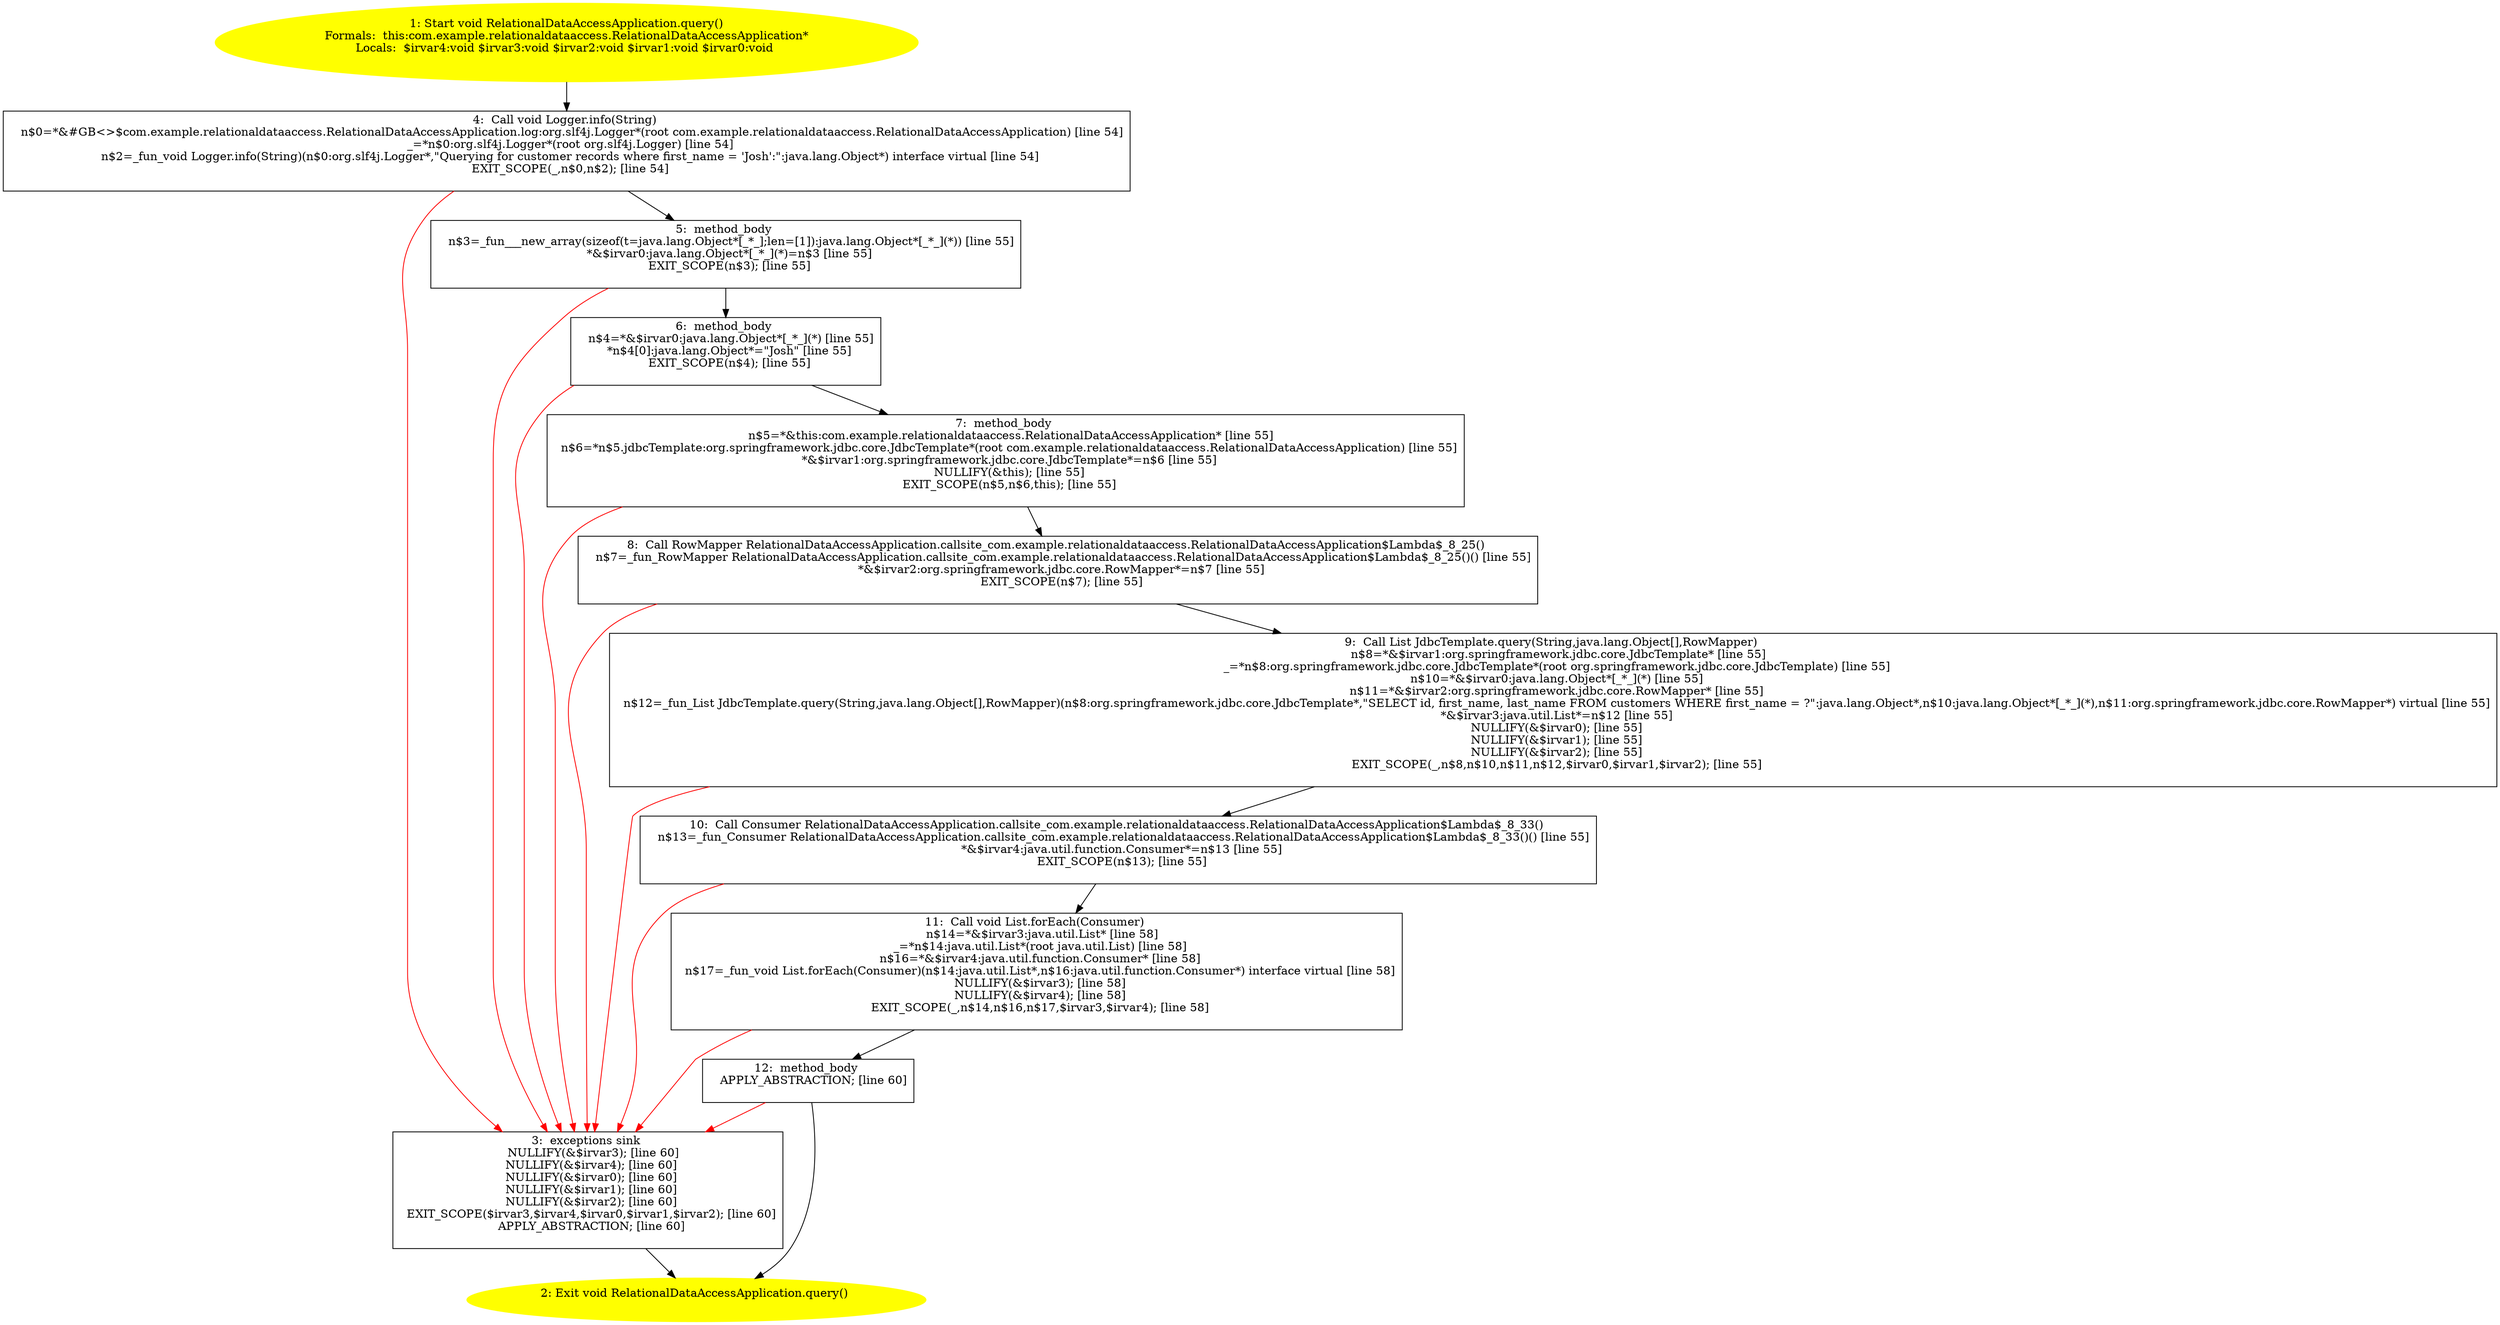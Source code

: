 /* @generated */
digraph cfg {
"com.example.relationaldataaccess.RelationalDataAccessApplication.query():void.780d16deb258fbfd4e681db10ee36ba5_1" [label="1: Start void RelationalDataAccessApplication.query()\nFormals:  this:com.example.relationaldataaccess.RelationalDataAccessApplication*\nLocals:  $irvar4:void $irvar3:void $irvar2:void $irvar1:void $irvar0:void \n  " color=yellow style=filled]
	

	 "com.example.relationaldataaccess.RelationalDataAccessApplication.query():void.780d16deb258fbfd4e681db10ee36ba5_1" -> "com.example.relationaldataaccess.RelationalDataAccessApplication.query():void.780d16deb258fbfd4e681db10ee36ba5_4" ;
"com.example.relationaldataaccess.RelationalDataAccessApplication.query():void.780d16deb258fbfd4e681db10ee36ba5_2" [label="2: Exit void RelationalDataAccessApplication.query() \n  " color=yellow style=filled]
	

"com.example.relationaldataaccess.RelationalDataAccessApplication.query():void.780d16deb258fbfd4e681db10ee36ba5_3" [label="3:  exceptions sink \n   NULLIFY(&$irvar3); [line 60]\n  NULLIFY(&$irvar4); [line 60]\n  NULLIFY(&$irvar0); [line 60]\n  NULLIFY(&$irvar1); [line 60]\n  NULLIFY(&$irvar2); [line 60]\n  EXIT_SCOPE($irvar3,$irvar4,$irvar0,$irvar1,$irvar2); [line 60]\n  APPLY_ABSTRACTION; [line 60]\n " shape="box"]
	

	 "com.example.relationaldataaccess.RelationalDataAccessApplication.query():void.780d16deb258fbfd4e681db10ee36ba5_3" -> "com.example.relationaldataaccess.RelationalDataAccessApplication.query():void.780d16deb258fbfd4e681db10ee36ba5_2" ;
"com.example.relationaldataaccess.RelationalDataAccessApplication.query():void.780d16deb258fbfd4e681db10ee36ba5_4" [label="4:  Call void Logger.info(String) \n   n$0=*&#GB<>$com.example.relationaldataaccess.RelationalDataAccessApplication.log:org.slf4j.Logger*(root com.example.relationaldataaccess.RelationalDataAccessApplication) [line 54]\n  _=*n$0:org.slf4j.Logger*(root org.slf4j.Logger) [line 54]\n  n$2=_fun_void Logger.info(String)(n$0:org.slf4j.Logger*,\"Querying for customer records where first_name = 'Josh':\":java.lang.Object*) interface virtual [line 54]\n  EXIT_SCOPE(_,n$0,n$2); [line 54]\n " shape="box"]
	

	 "com.example.relationaldataaccess.RelationalDataAccessApplication.query():void.780d16deb258fbfd4e681db10ee36ba5_4" -> "com.example.relationaldataaccess.RelationalDataAccessApplication.query():void.780d16deb258fbfd4e681db10ee36ba5_5" ;
	 "com.example.relationaldataaccess.RelationalDataAccessApplication.query():void.780d16deb258fbfd4e681db10ee36ba5_4" -> "com.example.relationaldataaccess.RelationalDataAccessApplication.query():void.780d16deb258fbfd4e681db10ee36ba5_3" [color="red" ];
"com.example.relationaldataaccess.RelationalDataAccessApplication.query():void.780d16deb258fbfd4e681db10ee36ba5_5" [label="5:  method_body \n   n$3=_fun___new_array(sizeof(t=java.lang.Object*[_*_];len=[1]):java.lang.Object*[_*_](*)) [line 55]\n  *&$irvar0:java.lang.Object*[_*_](*)=n$3 [line 55]\n  EXIT_SCOPE(n$3); [line 55]\n " shape="box"]
	

	 "com.example.relationaldataaccess.RelationalDataAccessApplication.query():void.780d16deb258fbfd4e681db10ee36ba5_5" -> "com.example.relationaldataaccess.RelationalDataAccessApplication.query():void.780d16deb258fbfd4e681db10ee36ba5_6" ;
	 "com.example.relationaldataaccess.RelationalDataAccessApplication.query():void.780d16deb258fbfd4e681db10ee36ba5_5" -> "com.example.relationaldataaccess.RelationalDataAccessApplication.query():void.780d16deb258fbfd4e681db10ee36ba5_3" [color="red" ];
"com.example.relationaldataaccess.RelationalDataAccessApplication.query():void.780d16deb258fbfd4e681db10ee36ba5_6" [label="6:  method_body \n   n$4=*&$irvar0:java.lang.Object*[_*_](*) [line 55]\n  *n$4[0]:java.lang.Object*=\"Josh\" [line 55]\n  EXIT_SCOPE(n$4); [line 55]\n " shape="box"]
	

	 "com.example.relationaldataaccess.RelationalDataAccessApplication.query():void.780d16deb258fbfd4e681db10ee36ba5_6" -> "com.example.relationaldataaccess.RelationalDataAccessApplication.query():void.780d16deb258fbfd4e681db10ee36ba5_7" ;
	 "com.example.relationaldataaccess.RelationalDataAccessApplication.query():void.780d16deb258fbfd4e681db10ee36ba5_6" -> "com.example.relationaldataaccess.RelationalDataAccessApplication.query():void.780d16deb258fbfd4e681db10ee36ba5_3" [color="red" ];
"com.example.relationaldataaccess.RelationalDataAccessApplication.query():void.780d16deb258fbfd4e681db10ee36ba5_7" [label="7:  method_body \n   n$5=*&this:com.example.relationaldataaccess.RelationalDataAccessApplication* [line 55]\n  n$6=*n$5.jdbcTemplate:org.springframework.jdbc.core.JdbcTemplate*(root com.example.relationaldataaccess.RelationalDataAccessApplication) [line 55]\n  *&$irvar1:org.springframework.jdbc.core.JdbcTemplate*=n$6 [line 55]\n  NULLIFY(&this); [line 55]\n  EXIT_SCOPE(n$5,n$6,this); [line 55]\n " shape="box"]
	

	 "com.example.relationaldataaccess.RelationalDataAccessApplication.query():void.780d16deb258fbfd4e681db10ee36ba5_7" -> "com.example.relationaldataaccess.RelationalDataAccessApplication.query():void.780d16deb258fbfd4e681db10ee36ba5_8" ;
	 "com.example.relationaldataaccess.RelationalDataAccessApplication.query():void.780d16deb258fbfd4e681db10ee36ba5_7" -> "com.example.relationaldataaccess.RelationalDataAccessApplication.query():void.780d16deb258fbfd4e681db10ee36ba5_3" [color="red" ];
"com.example.relationaldataaccess.RelationalDataAccessApplication.query():void.780d16deb258fbfd4e681db10ee36ba5_8" [label="8:  Call RowMapper RelationalDataAccessApplication.callsite_com.example.relationaldataaccess.RelationalDataAccessApplication$Lambda$_8_25() \n   n$7=_fun_RowMapper RelationalDataAccessApplication.callsite_com.example.relationaldataaccess.RelationalDataAccessApplication$Lambda$_8_25()() [line 55]\n  *&$irvar2:org.springframework.jdbc.core.RowMapper*=n$7 [line 55]\n  EXIT_SCOPE(n$7); [line 55]\n " shape="box"]
	

	 "com.example.relationaldataaccess.RelationalDataAccessApplication.query():void.780d16deb258fbfd4e681db10ee36ba5_8" -> "com.example.relationaldataaccess.RelationalDataAccessApplication.query():void.780d16deb258fbfd4e681db10ee36ba5_9" ;
	 "com.example.relationaldataaccess.RelationalDataAccessApplication.query():void.780d16deb258fbfd4e681db10ee36ba5_8" -> "com.example.relationaldataaccess.RelationalDataAccessApplication.query():void.780d16deb258fbfd4e681db10ee36ba5_3" [color="red" ];
"com.example.relationaldataaccess.RelationalDataAccessApplication.query():void.780d16deb258fbfd4e681db10ee36ba5_9" [label="9:  Call List JdbcTemplate.query(String,java.lang.Object[],RowMapper) \n   n$8=*&$irvar1:org.springframework.jdbc.core.JdbcTemplate* [line 55]\n  _=*n$8:org.springframework.jdbc.core.JdbcTemplate*(root org.springframework.jdbc.core.JdbcTemplate) [line 55]\n  n$10=*&$irvar0:java.lang.Object*[_*_](*) [line 55]\n  n$11=*&$irvar2:org.springframework.jdbc.core.RowMapper* [line 55]\n  n$12=_fun_List JdbcTemplate.query(String,java.lang.Object[],RowMapper)(n$8:org.springframework.jdbc.core.JdbcTemplate*,\"SELECT id, first_name, last_name FROM customers WHERE first_name = ?\":java.lang.Object*,n$10:java.lang.Object*[_*_](*),n$11:org.springframework.jdbc.core.RowMapper*) virtual [line 55]\n  *&$irvar3:java.util.List*=n$12 [line 55]\n  NULLIFY(&$irvar0); [line 55]\n  NULLIFY(&$irvar1); [line 55]\n  NULLIFY(&$irvar2); [line 55]\n  EXIT_SCOPE(_,n$8,n$10,n$11,n$12,$irvar0,$irvar1,$irvar2); [line 55]\n " shape="box"]
	

	 "com.example.relationaldataaccess.RelationalDataAccessApplication.query():void.780d16deb258fbfd4e681db10ee36ba5_9" -> "com.example.relationaldataaccess.RelationalDataAccessApplication.query():void.780d16deb258fbfd4e681db10ee36ba5_10" ;
	 "com.example.relationaldataaccess.RelationalDataAccessApplication.query():void.780d16deb258fbfd4e681db10ee36ba5_9" -> "com.example.relationaldataaccess.RelationalDataAccessApplication.query():void.780d16deb258fbfd4e681db10ee36ba5_3" [color="red" ];
"com.example.relationaldataaccess.RelationalDataAccessApplication.query():void.780d16deb258fbfd4e681db10ee36ba5_10" [label="10:  Call Consumer RelationalDataAccessApplication.callsite_com.example.relationaldataaccess.RelationalDataAccessApplication$Lambda$_8_33() \n   n$13=_fun_Consumer RelationalDataAccessApplication.callsite_com.example.relationaldataaccess.RelationalDataAccessApplication$Lambda$_8_33()() [line 55]\n  *&$irvar4:java.util.function.Consumer*=n$13 [line 55]\n  EXIT_SCOPE(n$13); [line 55]\n " shape="box"]
	

	 "com.example.relationaldataaccess.RelationalDataAccessApplication.query():void.780d16deb258fbfd4e681db10ee36ba5_10" -> "com.example.relationaldataaccess.RelationalDataAccessApplication.query():void.780d16deb258fbfd4e681db10ee36ba5_11" ;
	 "com.example.relationaldataaccess.RelationalDataAccessApplication.query():void.780d16deb258fbfd4e681db10ee36ba5_10" -> "com.example.relationaldataaccess.RelationalDataAccessApplication.query():void.780d16deb258fbfd4e681db10ee36ba5_3" [color="red" ];
"com.example.relationaldataaccess.RelationalDataAccessApplication.query():void.780d16deb258fbfd4e681db10ee36ba5_11" [label="11:  Call void List.forEach(Consumer) \n   n$14=*&$irvar3:java.util.List* [line 58]\n  _=*n$14:java.util.List*(root java.util.List) [line 58]\n  n$16=*&$irvar4:java.util.function.Consumer* [line 58]\n  n$17=_fun_void List.forEach(Consumer)(n$14:java.util.List*,n$16:java.util.function.Consumer*) interface virtual [line 58]\n  NULLIFY(&$irvar3); [line 58]\n  NULLIFY(&$irvar4); [line 58]\n  EXIT_SCOPE(_,n$14,n$16,n$17,$irvar3,$irvar4); [line 58]\n " shape="box"]
	

	 "com.example.relationaldataaccess.RelationalDataAccessApplication.query():void.780d16deb258fbfd4e681db10ee36ba5_11" -> "com.example.relationaldataaccess.RelationalDataAccessApplication.query():void.780d16deb258fbfd4e681db10ee36ba5_12" ;
	 "com.example.relationaldataaccess.RelationalDataAccessApplication.query():void.780d16deb258fbfd4e681db10ee36ba5_11" -> "com.example.relationaldataaccess.RelationalDataAccessApplication.query():void.780d16deb258fbfd4e681db10ee36ba5_3" [color="red" ];
"com.example.relationaldataaccess.RelationalDataAccessApplication.query():void.780d16deb258fbfd4e681db10ee36ba5_12" [label="12:  method_body \n   APPLY_ABSTRACTION; [line 60]\n " shape="box"]
	

	 "com.example.relationaldataaccess.RelationalDataAccessApplication.query():void.780d16deb258fbfd4e681db10ee36ba5_12" -> "com.example.relationaldataaccess.RelationalDataAccessApplication.query():void.780d16deb258fbfd4e681db10ee36ba5_2" ;
	 "com.example.relationaldataaccess.RelationalDataAccessApplication.query():void.780d16deb258fbfd4e681db10ee36ba5_12" -> "com.example.relationaldataaccess.RelationalDataAccessApplication.query():void.780d16deb258fbfd4e681db10ee36ba5_3" [color="red" ];
}
